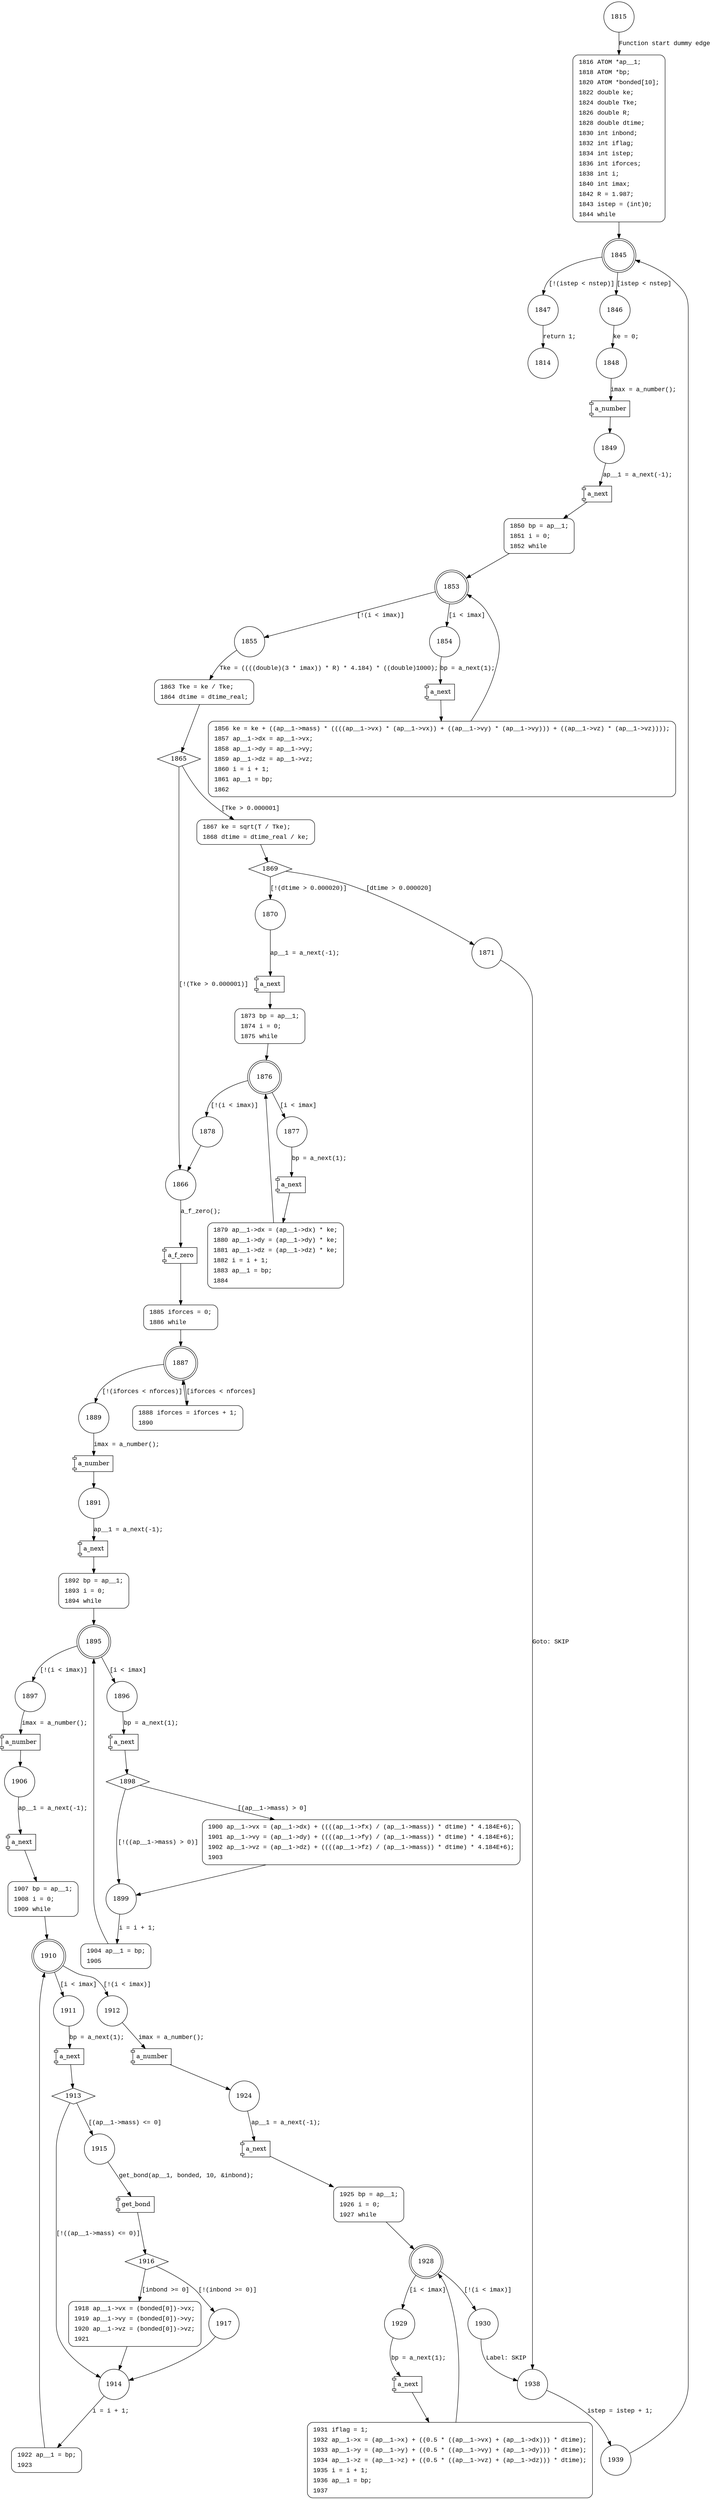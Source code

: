 digraph tpac {
1815 [shape="circle"]
1816 [shape="circle"]
1845 [shape="doublecircle"]
1847 [shape="circle"]
1846 [shape="circle"]
1848 [shape="circle"]
1849 [shape="circle"]
1850 [shape="circle"]
1853 [shape="doublecircle"]
1855 [shape="circle"]
1854 [shape="circle"]
1856 [shape="circle"]
1863 [shape="circle"]
1865 [shape="diamond"]
1866 [shape="circle"]
1867 [shape="circle"]
1869 [shape="diamond"]
1870 [shape="circle"]
1871 [shape="circle"]
1938 [shape="circle"]
1939 [shape="circle"]
1873 [shape="circle"]
1876 [shape="doublecircle"]
1878 [shape="circle"]
1877 [shape="circle"]
1879 [shape="circle"]
1885 [shape="circle"]
1887 [shape="doublecircle"]
1889 [shape="circle"]
1888 [shape="circle"]
1891 [shape="circle"]
1892 [shape="circle"]
1895 [shape="doublecircle"]
1897 [shape="circle"]
1896 [shape="circle"]
1898 [shape="diamond"]
1899 [shape="circle"]
1900 [shape="circle"]
1904 [shape="circle"]
1906 [shape="circle"]
1907 [shape="circle"]
1910 [shape="doublecircle"]
1912 [shape="circle"]
1911 [shape="circle"]
1913 [shape="diamond"]
1914 [shape="circle"]
1915 [shape="circle"]
1916 [shape="diamond"]
1917 [shape="circle"]
1918 [shape="circle"]
1922 [shape="circle"]
1924 [shape="circle"]
1925 [shape="circle"]
1928 [shape="doublecircle"]
1930 [shape="circle"]
1929 [shape="circle"]
1931 [shape="circle"]
1814 [shape="circle"]
1816 [style="filled,bold" penwidth="1" fillcolor="white" fontname="Courier New" shape="Mrecord" label=<<table border="0" cellborder="0" cellpadding="3" bgcolor="white"><tr><td align="right">1816</td><td align="left">ATOM *ap__1;</td></tr><tr><td align="right">1818</td><td align="left">ATOM *bp;</td></tr><tr><td align="right">1820</td><td align="left">ATOM *bonded[10];</td></tr><tr><td align="right">1822</td><td align="left">double ke;</td></tr><tr><td align="right">1824</td><td align="left">double Tke;</td></tr><tr><td align="right">1826</td><td align="left">double R;</td></tr><tr><td align="right">1828</td><td align="left">double dtime;</td></tr><tr><td align="right">1830</td><td align="left">int inbond;</td></tr><tr><td align="right">1832</td><td align="left">int iflag;</td></tr><tr><td align="right">1834</td><td align="left">int istep;</td></tr><tr><td align="right">1836</td><td align="left">int iforces;</td></tr><tr><td align="right">1838</td><td align="left">int i;</td></tr><tr><td align="right">1840</td><td align="left">int imax;</td></tr><tr><td align="right">1842</td><td align="left">R = 1.987;</td></tr><tr><td align="right">1843</td><td align="left">istep = (int)0;</td></tr><tr><td align="right">1844</td><td align="left">while</td></tr></table>>]
1816 -> 1845[label=""]
1850 [style="filled,bold" penwidth="1" fillcolor="white" fontname="Courier New" shape="Mrecord" label=<<table border="0" cellborder="0" cellpadding="3" bgcolor="white"><tr><td align="right">1850</td><td align="left">bp = ap__1;</td></tr><tr><td align="right">1851</td><td align="left">i = 0;</td></tr><tr><td align="right">1852</td><td align="left">while</td></tr></table>>]
1850 -> 1853[label=""]
1856 [style="filled,bold" penwidth="1" fillcolor="white" fontname="Courier New" shape="Mrecord" label=<<table border="0" cellborder="0" cellpadding="3" bgcolor="white"><tr><td align="right">1856</td><td align="left">ke = ke + ((ap__1-&gt;mass) * ((((ap__1-&gt;vx) * (ap__1-&gt;vx)) + ((ap__1-&gt;vy) * (ap__1-&gt;vy))) + ((ap__1-&gt;vz) * (ap__1-&gt;vz))));</td></tr><tr><td align="right">1857</td><td align="left">ap__1-&gt;dx = ap__1-&gt;vx;</td></tr><tr><td align="right">1858</td><td align="left">ap__1-&gt;dy = ap__1-&gt;vy;</td></tr><tr><td align="right">1859</td><td align="left">ap__1-&gt;dz = ap__1-&gt;vz;</td></tr><tr><td align="right">1860</td><td align="left">i = i + 1;</td></tr><tr><td align="right">1861</td><td align="left">ap__1 = bp;</td></tr><tr><td align="right">1862</td><td align="left"></td></tr></table>>]
1856 -> 1853[label=""]
1863 [style="filled,bold" penwidth="1" fillcolor="white" fontname="Courier New" shape="Mrecord" label=<<table border="0" cellborder="0" cellpadding="3" bgcolor="white"><tr><td align="right">1863</td><td align="left">Tke = ke / Tke;</td></tr><tr><td align="right">1864</td><td align="left">dtime = dtime_real;</td></tr></table>>]
1863 -> 1865[label=""]
1867 [style="filled,bold" penwidth="1" fillcolor="white" fontname="Courier New" shape="Mrecord" label=<<table border="0" cellborder="0" cellpadding="3" bgcolor="white"><tr><td align="right">1867</td><td align="left">ke = sqrt(T / Tke);</td></tr><tr><td align="right">1868</td><td align="left">dtime = dtime_real / ke;</td></tr></table>>]
1867 -> 1869[label=""]
1873 [style="filled,bold" penwidth="1" fillcolor="white" fontname="Courier New" shape="Mrecord" label=<<table border="0" cellborder="0" cellpadding="3" bgcolor="white"><tr><td align="right">1873</td><td align="left">bp = ap__1;</td></tr><tr><td align="right">1874</td><td align="left">i = 0;</td></tr><tr><td align="right">1875</td><td align="left">while</td></tr></table>>]
1873 -> 1876[label=""]
1879 [style="filled,bold" penwidth="1" fillcolor="white" fontname="Courier New" shape="Mrecord" label=<<table border="0" cellborder="0" cellpadding="3" bgcolor="white"><tr><td align="right">1879</td><td align="left">ap__1-&gt;dx = (ap__1-&gt;dx) * ke;</td></tr><tr><td align="right">1880</td><td align="left">ap__1-&gt;dy = (ap__1-&gt;dy) * ke;</td></tr><tr><td align="right">1881</td><td align="left">ap__1-&gt;dz = (ap__1-&gt;dz) * ke;</td></tr><tr><td align="right">1882</td><td align="left">i = i + 1;</td></tr><tr><td align="right">1883</td><td align="left">ap__1 = bp;</td></tr><tr><td align="right">1884</td><td align="left"></td></tr></table>>]
1879 -> 1876[label=""]
1885 [style="filled,bold" penwidth="1" fillcolor="white" fontname="Courier New" shape="Mrecord" label=<<table border="0" cellborder="0" cellpadding="3" bgcolor="white"><tr><td align="right">1885</td><td align="left">iforces = 0;</td></tr><tr><td align="right">1886</td><td align="left">while</td></tr></table>>]
1885 -> 1887[label=""]
1888 [style="filled,bold" penwidth="1" fillcolor="white" fontname="Courier New" shape="Mrecord" label=<<table border="0" cellborder="0" cellpadding="3" bgcolor="white"><tr><td align="right">1888</td><td align="left">iforces = iforces + 1;</td></tr><tr><td align="right">1890</td><td align="left"></td></tr></table>>]
1888 -> 1887[label=""]
1892 [style="filled,bold" penwidth="1" fillcolor="white" fontname="Courier New" shape="Mrecord" label=<<table border="0" cellborder="0" cellpadding="3" bgcolor="white"><tr><td align="right">1892</td><td align="left">bp = ap__1;</td></tr><tr><td align="right">1893</td><td align="left">i = 0;</td></tr><tr><td align="right">1894</td><td align="left">while</td></tr></table>>]
1892 -> 1895[label=""]
1900 [style="filled,bold" penwidth="1" fillcolor="white" fontname="Courier New" shape="Mrecord" label=<<table border="0" cellborder="0" cellpadding="3" bgcolor="white"><tr><td align="right">1900</td><td align="left">ap__1-&gt;vx = (ap__1-&gt;dx) + ((((ap__1-&gt;fx) / (ap__1-&gt;mass)) * dtime) * 4.184E+6);</td></tr><tr><td align="right">1901</td><td align="left">ap__1-&gt;vy = (ap__1-&gt;dy) + ((((ap__1-&gt;fy) / (ap__1-&gt;mass)) * dtime) * 4.184E+6);</td></tr><tr><td align="right">1902</td><td align="left">ap__1-&gt;vz = (ap__1-&gt;dz) + ((((ap__1-&gt;fz) / (ap__1-&gt;mass)) * dtime) * 4.184E+6);</td></tr><tr><td align="right">1903</td><td align="left"></td></tr></table>>]
1900 -> 1899[label=""]
1904 [style="filled,bold" penwidth="1" fillcolor="white" fontname="Courier New" shape="Mrecord" label=<<table border="0" cellborder="0" cellpadding="3" bgcolor="white"><tr><td align="right">1904</td><td align="left">ap__1 = bp;</td></tr><tr><td align="right">1905</td><td align="left"></td></tr></table>>]
1904 -> 1895[label=""]
1907 [style="filled,bold" penwidth="1" fillcolor="white" fontname="Courier New" shape="Mrecord" label=<<table border="0" cellborder="0" cellpadding="3" bgcolor="white"><tr><td align="right">1907</td><td align="left">bp = ap__1;</td></tr><tr><td align="right">1908</td><td align="left">i = 0;</td></tr><tr><td align="right">1909</td><td align="left">while</td></tr></table>>]
1907 -> 1910[label=""]
1918 [style="filled,bold" penwidth="1" fillcolor="white" fontname="Courier New" shape="Mrecord" label=<<table border="0" cellborder="0" cellpadding="3" bgcolor="white"><tr><td align="right">1918</td><td align="left">ap__1-&gt;vx = (bonded[0])-&gt;vx;</td></tr><tr><td align="right">1919</td><td align="left">ap__1-&gt;vy = (bonded[0])-&gt;vy;</td></tr><tr><td align="right">1920</td><td align="left">ap__1-&gt;vz = (bonded[0])-&gt;vz;</td></tr><tr><td align="right">1921</td><td align="left"></td></tr></table>>]
1918 -> 1914[label=""]
1922 [style="filled,bold" penwidth="1" fillcolor="white" fontname="Courier New" shape="Mrecord" label=<<table border="0" cellborder="0" cellpadding="3" bgcolor="white"><tr><td align="right">1922</td><td align="left">ap__1 = bp;</td></tr><tr><td align="right">1923</td><td align="left"></td></tr></table>>]
1922 -> 1910[label=""]
1925 [style="filled,bold" penwidth="1" fillcolor="white" fontname="Courier New" shape="Mrecord" label=<<table border="0" cellborder="0" cellpadding="3" bgcolor="white"><tr><td align="right">1925</td><td align="left">bp = ap__1;</td></tr><tr><td align="right">1926</td><td align="left">i = 0;</td></tr><tr><td align="right">1927</td><td align="left">while</td></tr></table>>]
1925 -> 1928[label=""]
1931 [style="filled,bold" penwidth="1" fillcolor="white" fontname="Courier New" shape="Mrecord" label=<<table border="0" cellborder="0" cellpadding="3" bgcolor="white"><tr><td align="right">1931</td><td align="left">iflag = 1;</td></tr><tr><td align="right">1932</td><td align="left">ap__1-&gt;x = (ap__1-&gt;x) + ((0.5 * ((ap__1-&gt;vx) + (ap__1-&gt;dx))) * dtime);</td></tr><tr><td align="right">1933</td><td align="left">ap__1-&gt;y = (ap__1-&gt;y) + ((0.5 * ((ap__1-&gt;vy) + (ap__1-&gt;dy))) * dtime);</td></tr><tr><td align="right">1934</td><td align="left">ap__1-&gt;z = (ap__1-&gt;z) + ((0.5 * ((ap__1-&gt;vz) + (ap__1-&gt;dz))) * dtime);</td></tr><tr><td align="right">1935</td><td align="left">i = i + 1;</td></tr><tr><td align="right">1936</td><td align="left">ap__1 = bp;</td></tr><tr><td align="right">1937</td><td align="left"></td></tr></table>>]
1931 -> 1928[label=""]
1815 -> 1816 [label="Function start dummy edge" fontname="Courier New"]
1845 -> 1847 [label="[!(istep < nstep)]" fontname="Courier New"]
1845 -> 1846 [label="[istep < nstep]" fontname="Courier New"]
100440 [shape="component" label="a_number"]
1848 -> 100440 [label="imax = a_number();" fontname="Courier New"]
100440 -> 1849 [label="" fontname="Courier New"]
100441 [shape="component" label="a_next"]
1849 -> 100441 [label="ap__1 = a_next(-1);" fontname="Courier New"]
100441 -> 1850 [label="" fontname="Courier New"]
1853 -> 1855 [label="[!(i < imax)]" fontname="Courier New"]
1853 -> 1854 [label="[i < imax]" fontname="Courier New"]
100442 [shape="component" label="a_next"]
1854 -> 100442 [label="bp = a_next(1);" fontname="Courier New"]
100442 -> 1856 [label="" fontname="Courier New"]
1855 -> 1863 [label="Tke = ((((double)(3 * imax)) * R) * 4.184) * ((double)1000);" fontname="Courier New"]
1865 -> 1866 [label="[!(Tke > 0.000001)]" fontname="Courier New"]
1865 -> 1867 [label="[Tke > 0.000001]" fontname="Courier New"]
1869 -> 1870 [label="[!(dtime > 0.000020)]" fontname="Courier New"]
1869 -> 1871 [label="[dtime > 0.000020]" fontname="Courier New"]
1938 -> 1939 [label="istep = istep + 1;" fontname="Courier New"]
100443 [shape="component" label="a_next"]
1870 -> 100443 [label="ap__1 = a_next(-1);" fontname="Courier New"]
100443 -> 1873 [label="" fontname="Courier New"]
1876 -> 1878 [label="[!(i < imax)]" fontname="Courier New"]
1876 -> 1877 [label="[i < imax]" fontname="Courier New"]
100444 [shape="component" label="a_next"]
1877 -> 100444 [label="bp = a_next(1);" fontname="Courier New"]
100444 -> 1879 [label="" fontname="Courier New"]
1878 -> 1866 [label="" fontname="Courier New"]
100445 [shape="component" label="a_f_zero"]
1866 -> 100445 [label="a_f_zero();" fontname="Courier New"]
100445 -> 1885 [label="" fontname="Courier New"]
1887 -> 1889 [label="[!(iforces < nforces)]" fontname="Courier New"]
1887 -> 1888 [label="[iforces < nforces]" fontname="Courier New"]
100446 [shape="component" label="a_number"]
1889 -> 100446 [label="imax = a_number();" fontname="Courier New"]
100446 -> 1891 [label="" fontname="Courier New"]
100447 [shape="component" label="a_next"]
1891 -> 100447 [label="ap__1 = a_next(-1);" fontname="Courier New"]
100447 -> 1892 [label="" fontname="Courier New"]
1895 -> 1897 [label="[!(i < imax)]" fontname="Courier New"]
1895 -> 1896 [label="[i < imax]" fontname="Courier New"]
100448 [shape="component" label="a_next"]
1896 -> 100448 [label="bp = a_next(1);" fontname="Courier New"]
100448 -> 1898 [label="" fontname="Courier New"]
1898 -> 1899 [label="[!((ap__1->mass) > 0)]" fontname="Courier New"]
1898 -> 1900 [label="[(ap__1->mass) > 0]" fontname="Courier New"]
1899 -> 1904 [label="i = i + 1;" fontname="Courier New"]
100449 [shape="component" label="a_number"]
1897 -> 100449 [label="imax = a_number();" fontname="Courier New"]
100449 -> 1906 [label="" fontname="Courier New"]
100450 [shape="component" label="a_next"]
1906 -> 100450 [label="ap__1 = a_next(-1);" fontname="Courier New"]
100450 -> 1907 [label="" fontname="Courier New"]
1910 -> 1912 [label="[!(i < imax)]" fontname="Courier New"]
1910 -> 1911 [label="[i < imax]" fontname="Courier New"]
100451 [shape="component" label="a_next"]
1911 -> 100451 [label="bp = a_next(1);" fontname="Courier New"]
100451 -> 1913 [label="" fontname="Courier New"]
1913 -> 1914 [label="[!((ap__1->mass) <= 0)]" fontname="Courier New"]
1913 -> 1915 [label="[(ap__1->mass) <= 0]" fontname="Courier New"]
100452 [shape="component" label="get_bond"]
1915 -> 100452 [label="get_bond(ap__1, bonded, 10, &inbond);" fontname="Courier New"]
100452 -> 1916 [label="" fontname="Courier New"]
1916 -> 1917 [label="[!(inbond >= 0)]" fontname="Courier New"]
1916 -> 1918 [label="[inbond >= 0]" fontname="Courier New"]
1914 -> 1922 [label="i = i + 1;" fontname="Courier New"]
1917 -> 1914 [label="" fontname="Courier New"]
100453 [shape="component" label="a_number"]
1912 -> 100453 [label="imax = a_number();" fontname="Courier New"]
100453 -> 1924 [label="" fontname="Courier New"]
100454 [shape="component" label="a_next"]
1924 -> 100454 [label="ap__1 = a_next(-1);" fontname="Courier New"]
100454 -> 1925 [label="" fontname="Courier New"]
1928 -> 1930 [label="[!(i < imax)]" fontname="Courier New"]
1928 -> 1929 [label="[i < imax]" fontname="Courier New"]
100455 [shape="component" label="a_next"]
1929 -> 100455 [label="bp = a_next(1);" fontname="Courier New"]
100455 -> 1931 [label="" fontname="Courier New"]
1930 -> 1938 [label="Label: SKIP" fontname="Courier New"]
1846 -> 1848 [label="ke = 0;" fontname="Courier New"]
1871 -> 1938 [label="Goto: SKIP" fontname="Courier New"]
1939 -> 1845 [label="" fontname="Courier New"]
1847 -> 1814 [label="return 1;" fontname="Courier New"]
}